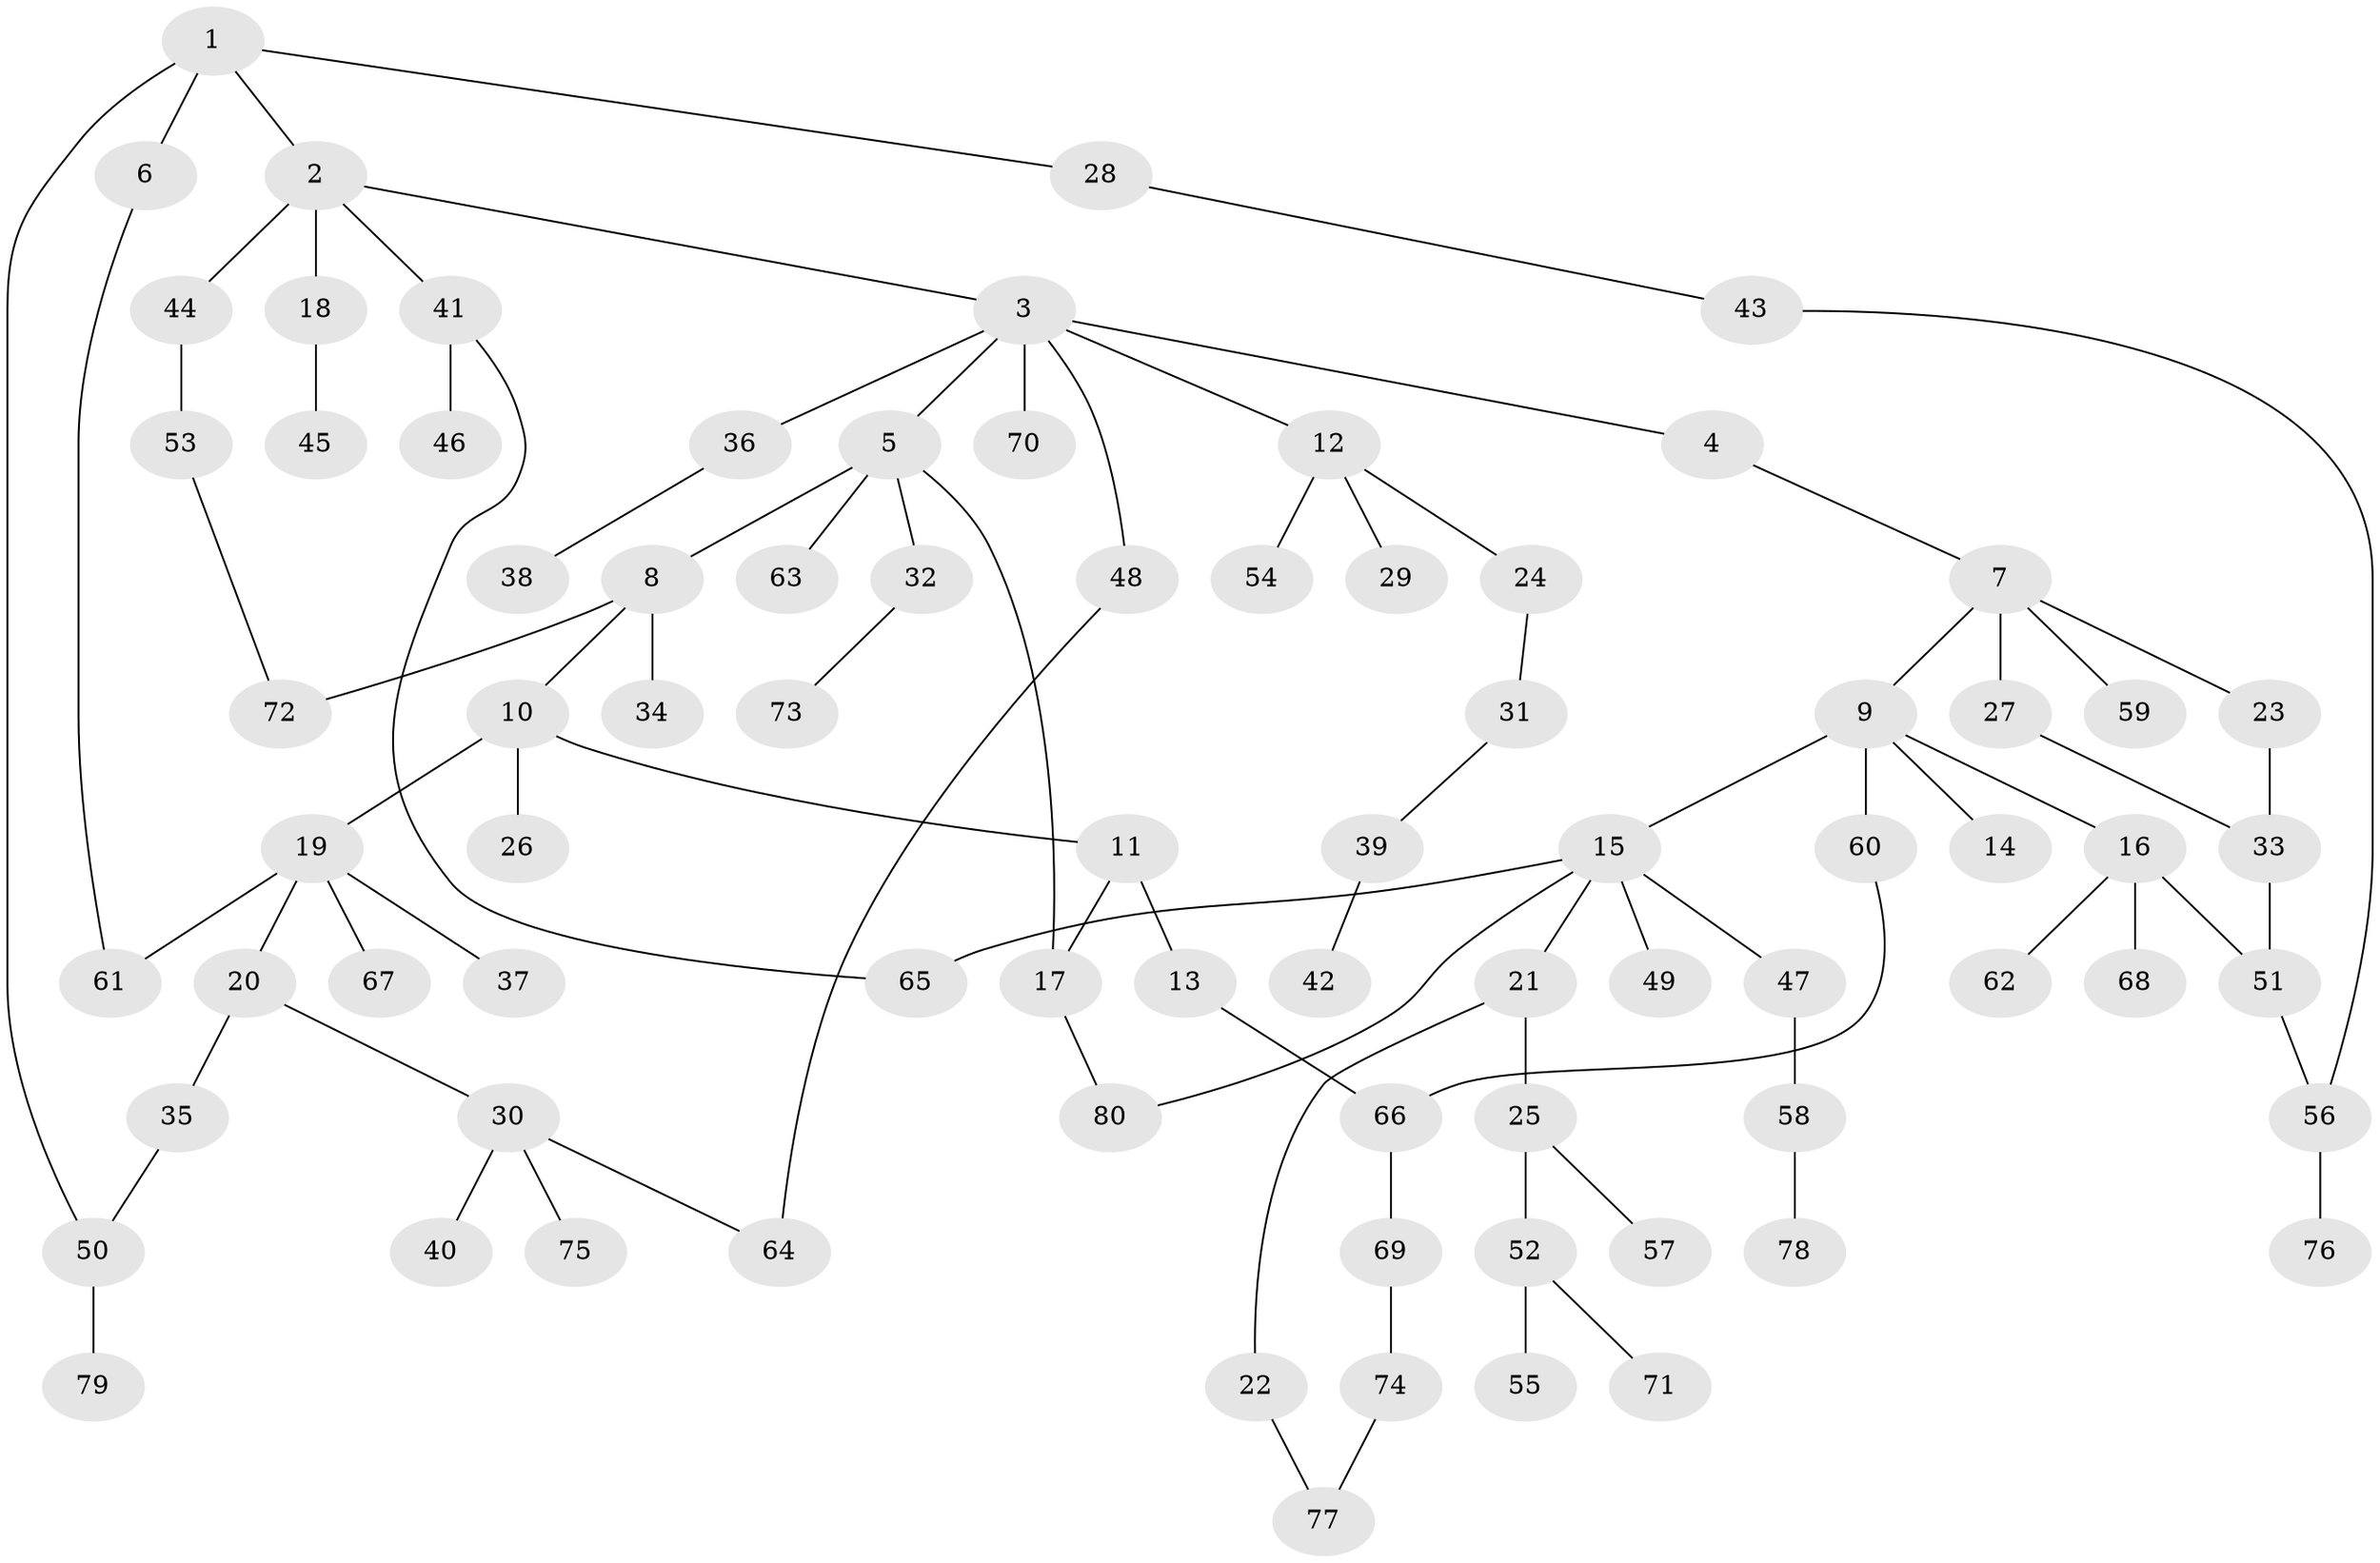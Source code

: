 // coarse degree distribution, {4: 0.03571428571428571, 6: 0.05357142857142857, 10: 0.017857142857142856, 2: 0.25, 5: 0.03571428571428571, 3: 0.23214285714285715, 1: 0.375}
// Generated by graph-tools (version 1.1) at 2025/51/02/27/25 19:51:41]
// undirected, 80 vertices, 91 edges
graph export_dot {
graph [start="1"]
  node [color=gray90,style=filled];
  1;
  2;
  3;
  4;
  5;
  6;
  7;
  8;
  9;
  10;
  11;
  12;
  13;
  14;
  15;
  16;
  17;
  18;
  19;
  20;
  21;
  22;
  23;
  24;
  25;
  26;
  27;
  28;
  29;
  30;
  31;
  32;
  33;
  34;
  35;
  36;
  37;
  38;
  39;
  40;
  41;
  42;
  43;
  44;
  45;
  46;
  47;
  48;
  49;
  50;
  51;
  52;
  53;
  54;
  55;
  56;
  57;
  58;
  59;
  60;
  61;
  62;
  63;
  64;
  65;
  66;
  67;
  68;
  69;
  70;
  71;
  72;
  73;
  74;
  75;
  76;
  77;
  78;
  79;
  80;
  1 -- 2;
  1 -- 6;
  1 -- 28;
  1 -- 50;
  2 -- 3;
  2 -- 18;
  2 -- 41;
  2 -- 44;
  3 -- 4;
  3 -- 5;
  3 -- 12;
  3 -- 36;
  3 -- 48;
  3 -- 70;
  4 -- 7;
  5 -- 8;
  5 -- 17;
  5 -- 32;
  5 -- 63;
  6 -- 61;
  7 -- 9;
  7 -- 23;
  7 -- 27;
  7 -- 59;
  8 -- 10;
  8 -- 34;
  8 -- 72;
  9 -- 14;
  9 -- 15;
  9 -- 16;
  9 -- 60;
  10 -- 11;
  10 -- 19;
  10 -- 26;
  11 -- 13;
  11 -- 17;
  12 -- 24;
  12 -- 29;
  12 -- 54;
  13 -- 66;
  15 -- 21;
  15 -- 47;
  15 -- 49;
  15 -- 65;
  15 -- 80;
  16 -- 51;
  16 -- 62;
  16 -- 68;
  17 -- 80;
  18 -- 45;
  19 -- 20;
  19 -- 37;
  19 -- 61;
  19 -- 67;
  20 -- 30;
  20 -- 35;
  21 -- 22;
  21 -- 25;
  22 -- 77;
  23 -- 33;
  24 -- 31;
  25 -- 52;
  25 -- 57;
  27 -- 33;
  28 -- 43;
  30 -- 40;
  30 -- 64;
  30 -- 75;
  31 -- 39;
  32 -- 73;
  33 -- 51;
  35 -- 50;
  36 -- 38;
  39 -- 42;
  41 -- 46;
  41 -- 65;
  43 -- 56;
  44 -- 53;
  47 -- 58;
  48 -- 64;
  50 -- 79;
  51 -- 56;
  52 -- 55;
  52 -- 71;
  53 -- 72;
  56 -- 76;
  58 -- 78;
  60 -- 66;
  66 -- 69;
  69 -- 74;
  74 -- 77;
}
